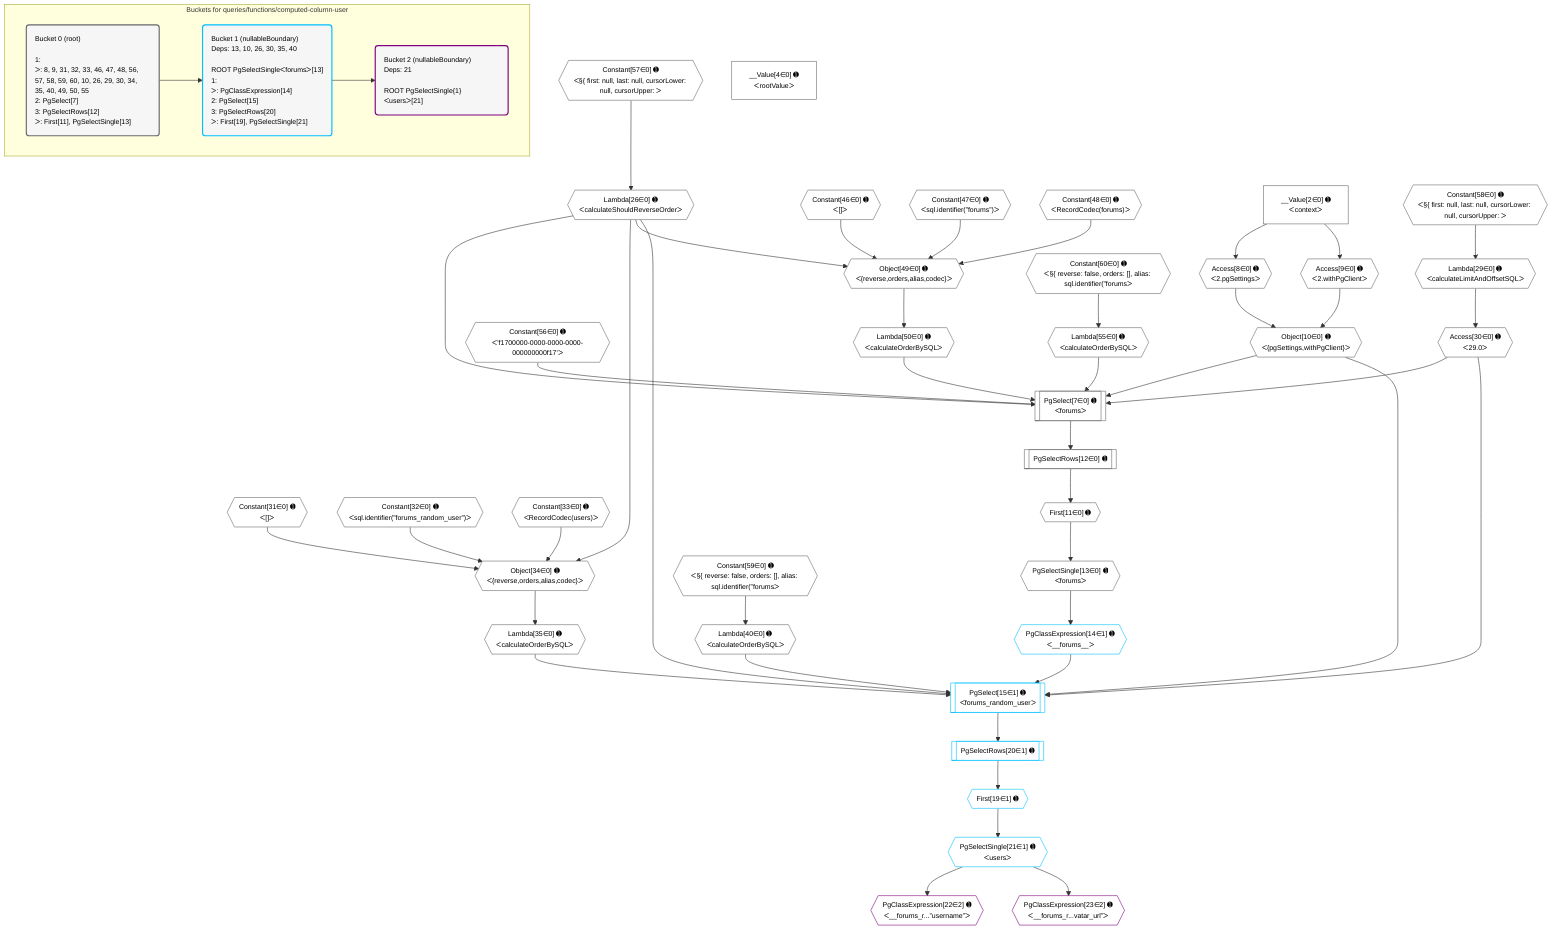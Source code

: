 %%{init: {'themeVariables': { 'fontSize': '12px'}}}%%
graph TD
    classDef path fill:#eee,stroke:#000,color:#000
    classDef plan fill:#fff,stroke-width:1px,color:#000
    classDef itemplan fill:#fff,stroke-width:2px,color:#000
    classDef unbatchedplan fill:#dff,stroke-width:1px,color:#000
    classDef sideeffectplan fill:#fcc,stroke-width:2px,color:#000
    classDef bucket fill:#f6f6f6,color:#000,stroke-width:2px,text-align:left


    %% plan dependencies
    PgSelect7[["PgSelect[7∈0] ➊<br />ᐸforumsᐳ"]]:::plan
    Object10{{"Object[10∈0] ➊<br />ᐸ{pgSettings,withPgClient}ᐳ"}}:::plan
    Constant56{{"Constant[56∈0] ➊<br />ᐸ'f1700000-0000-0000-0000-000000000f17'ᐳ"}}:::plan
    Lambda26{{"Lambda[26∈0] ➊<br />ᐸcalculateShouldReverseOrderᐳ"}}:::plan
    Access30{{"Access[30∈0] ➊<br />ᐸ29.0ᐳ"}}:::plan
    Lambda50{{"Lambda[50∈0] ➊<br />ᐸcalculateOrderBySQLᐳ"}}:::plan
    Lambda55{{"Lambda[55∈0] ➊<br />ᐸcalculateOrderBySQLᐳ"}}:::plan
    Object10 & Constant56 & Lambda26 & Access30 & Lambda50 & Lambda55 --> PgSelect7
    Object34{{"Object[34∈0] ➊<br />ᐸ{reverse,orders,alias,codec}ᐳ"}}:::plan
    Constant31{{"Constant[31∈0] ➊<br />ᐸ[]ᐳ"}}:::plan
    Constant32{{"Constant[32∈0] ➊<br />ᐸsql.identifier(”forums_random_user”)ᐳ"}}:::plan
    Constant33{{"Constant[33∈0] ➊<br />ᐸRecordCodec(users)ᐳ"}}:::plan
    Lambda26 & Constant31 & Constant32 & Constant33 --> Object34
    Object49{{"Object[49∈0] ➊<br />ᐸ{reverse,orders,alias,codec}ᐳ"}}:::plan
    Constant46{{"Constant[46∈0] ➊<br />ᐸ[]ᐳ"}}:::plan
    Constant47{{"Constant[47∈0] ➊<br />ᐸsql.identifier(”forums”)ᐳ"}}:::plan
    Constant48{{"Constant[48∈0] ➊<br />ᐸRecordCodec(forums)ᐳ"}}:::plan
    Lambda26 & Constant46 & Constant47 & Constant48 --> Object49
    Access8{{"Access[8∈0] ➊<br />ᐸ2.pgSettingsᐳ"}}:::plan
    Access9{{"Access[9∈0] ➊<br />ᐸ2.withPgClientᐳ"}}:::plan
    Access8 & Access9 --> Object10
    __Value2["__Value[2∈0] ➊<br />ᐸcontextᐳ"]:::plan
    __Value2 --> Access8
    __Value2 --> Access9
    First11{{"First[11∈0] ➊"}}:::plan
    PgSelectRows12[["PgSelectRows[12∈0] ➊"]]:::plan
    PgSelectRows12 --> First11
    PgSelect7 --> PgSelectRows12
    PgSelectSingle13{{"PgSelectSingle[13∈0] ➊<br />ᐸforumsᐳ"}}:::plan
    First11 --> PgSelectSingle13
    Constant57{{"Constant[57∈0] ➊<br />ᐸ§{ first: null, last: null, cursorLower: null, cursorUpper: ᐳ"}}:::plan
    Constant57 --> Lambda26
    Lambda29{{"Lambda[29∈0] ➊<br />ᐸcalculateLimitAndOffsetSQLᐳ"}}:::plan
    Constant58{{"Constant[58∈0] ➊<br />ᐸ§{ first: null, last: null, cursorLower: null, cursorUpper: ᐳ"}}:::plan
    Constant58 --> Lambda29
    Lambda29 --> Access30
    Lambda35{{"Lambda[35∈0] ➊<br />ᐸcalculateOrderBySQLᐳ"}}:::plan
    Object34 --> Lambda35
    Lambda40{{"Lambda[40∈0] ➊<br />ᐸcalculateOrderBySQLᐳ"}}:::plan
    Constant59{{"Constant[59∈0] ➊<br />ᐸ§{ reverse: false, orders: [], alias: sql.identifier(”forumsᐳ"}}:::plan
    Constant59 --> Lambda40
    Object49 --> Lambda50
    Constant60{{"Constant[60∈0] ➊<br />ᐸ§{ reverse: false, orders: [], alias: sql.identifier(”forumsᐳ"}}:::plan
    Constant60 --> Lambda55
    __Value4["__Value[4∈0] ➊<br />ᐸrootValueᐳ"]:::plan
    PgSelect15[["PgSelect[15∈1] ➊<br />ᐸforums_random_userᐳ"]]:::plan
    PgClassExpression14{{"PgClassExpression[14∈1] ➊<br />ᐸ__forums__ᐳ"}}:::plan
    Object10 & PgClassExpression14 & Lambda26 & Access30 & Lambda35 & Lambda40 --> PgSelect15
    PgSelectSingle13 --> PgClassExpression14
    First19{{"First[19∈1] ➊"}}:::plan
    PgSelectRows20[["PgSelectRows[20∈1] ➊"]]:::plan
    PgSelectRows20 --> First19
    PgSelect15 --> PgSelectRows20
    PgSelectSingle21{{"PgSelectSingle[21∈1] ➊<br />ᐸusersᐳ"}}:::plan
    First19 --> PgSelectSingle21
    PgClassExpression22{{"PgClassExpression[22∈2] ➊<br />ᐸ__forums_r...”username”ᐳ"}}:::plan
    PgSelectSingle21 --> PgClassExpression22
    PgClassExpression23{{"PgClassExpression[23∈2] ➊<br />ᐸ__forums_r...vatar_url”ᐳ"}}:::plan
    PgSelectSingle21 --> PgClassExpression23

    %% define steps

    subgraph "Buckets for queries/functions/computed-column-user"
    Bucket0("Bucket 0 (root)<br /><br />1: <br />ᐳ: 8, 9, 31, 32, 33, 46, 47, 48, 56, 57, 58, 59, 60, 10, 26, 29, 30, 34, 35, 40, 49, 50, 55<br />2: PgSelect[7]<br />3: PgSelectRows[12]<br />ᐳ: First[11], PgSelectSingle[13]"):::bucket
    classDef bucket0 stroke:#696969
    class Bucket0,__Value2,__Value4,PgSelect7,Access8,Access9,Object10,First11,PgSelectRows12,PgSelectSingle13,Lambda26,Lambda29,Access30,Constant31,Constant32,Constant33,Object34,Lambda35,Lambda40,Constant46,Constant47,Constant48,Object49,Lambda50,Lambda55,Constant56,Constant57,Constant58,Constant59,Constant60 bucket0
    Bucket1("Bucket 1 (nullableBoundary)<br />Deps: 13, 10, 26, 30, 35, 40<br /><br />ROOT PgSelectSingleᐸforumsᐳ[13]<br />1: <br />ᐳ: PgClassExpression[14]<br />2: PgSelect[15]<br />3: PgSelectRows[20]<br />ᐳ: First[19], PgSelectSingle[21]"):::bucket
    classDef bucket1 stroke:#00bfff
    class Bucket1,PgClassExpression14,PgSelect15,First19,PgSelectRows20,PgSelectSingle21 bucket1
    Bucket2("Bucket 2 (nullableBoundary)<br />Deps: 21<br /><br />ROOT PgSelectSingle{1}ᐸusersᐳ[21]"):::bucket
    classDef bucket2 stroke:#7f007f
    class Bucket2,PgClassExpression22,PgClassExpression23 bucket2
    Bucket0 --> Bucket1
    Bucket1 --> Bucket2
    end